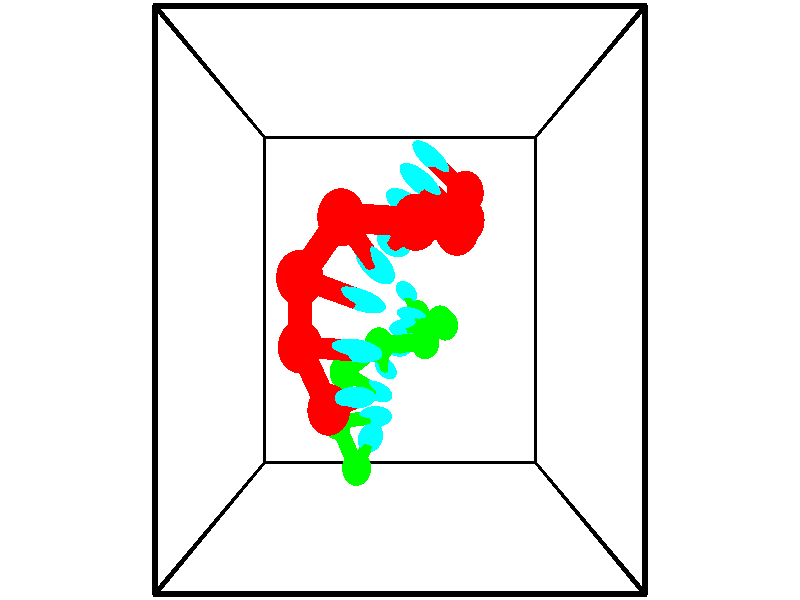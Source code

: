 // switches for output
#declare DRAW_BASES = 1; // possible values are 0, 1; only relevant for DNA ribbons
#declare DRAW_BASES_TYPE = 3; // possible values are 1, 2, 3; only relevant for DNA ribbons
#declare DRAW_FOG = 0; // set to 1 to enable fog

#include "colors.inc"

#include "transforms.inc"
background { rgb <1, 1, 1>}

#default {
   normal{
       ripples 0.25
       frequency 0.20
       turbulence 0.2
       lambda 5
   }
	finish {
		phong 0.1
		phong_size 40.
	}
}

// original window dimensions: 1024x640


// camera settings

camera {
	sky <-0, 1, 0>
	up <-0, 1, 0>
	right 1.6 * <1, 0, 0>
	location <2.5, 2.5, 11.1562>
	look_at <2.5, 2.5, 2.5>
	direction <0, 0, -8.6562>
	angle 67.0682
}


# declare cpy_camera_pos = <2.5, 2.5, 11.1562>;
# if (DRAW_FOG = 1)
fog {
	fog_type 2
	up vnormalize(cpy_camera_pos)
	color rgbt<1,1,1,0.3>
	distance 1e-5
	fog_alt 3e-3
	fog_offset 4
}
# end


// LIGHTS

# declare lum = 6;
global_settings {
	ambient_light rgb lum * <0.05, 0.05, 0.05>
	max_trace_level 15
}# declare cpy_direct_light_amount = 0.25;
light_source
{	1000 * <-1, -1, 1>,
	rgb lum * cpy_direct_light_amount
	parallel
}

light_source
{	1000 * <1, 1, -1>,
	rgb lum * cpy_direct_light_amount
	parallel
}

// strand 0

// nucleotide -1

// particle -1
sphere {
	<3.381344, 3.705797, 2.975098> 0.250000
	pigment { color rgbt <1,0,0,0> }
	no_shadow
}
cylinder {
	<3.105480, 3.890549, 3.198181>,  <2.939962, 4.001400, 3.332031>, 0.100000
	pigment { color rgbt <1,0,0,0> }
	no_shadow
}
cylinder {
	<3.105480, 3.890549, 3.198181>,  <3.381344, 3.705797, 2.975098>, 0.100000
	pigment { color rgbt <1,0,0,0> }
	no_shadow
}

// particle -1
sphere {
	<3.105480, 3.890549, 3.198181> 0.100000
	pigment { color rgbt <1,0,0,0> }
	no_shadow
}
sphere {
	0, 1
	scale<0.080000,0.200000,0.300000>
	matrix <-0.438297, -0.879324, 0.186237,
		0.576425, -0.116002, 0.808874,
		-0.689659, 0.461879, 0.557708,
		2.898582, 4.029112, 3.365494>
	pigment { color rgbt <0,1,1,0> }
	no_shadow
}
cylinder {
	<3.313335, 3.336447, 3.546285>,  <3.381344, 3.705797, 2.975098>, 0.130000
	pigment { color rgbt <1,0,0,0> }
	no_shadow
}

// nucleotide -1

// particle -1
sphere {
	<3.313335, 3.336447, 3.546285> 0.250000
	pigment { color rgbt <1,0,0,0> }
	no_shadow
}
cylinder {
	<2.992477, 3.549713, 3.653839>,  <2.799963, 3.677673, 3.718371>, 0.100000
	pigment { color rgbt <1,0,0,0> }
	no_shadow
}
cylinder {
	<2.992477, 3.549713, 3.653839>,  <3.313335, 3.336447, 3.546285>, 0.100000
	pigment { color rgbt <1,0,0,0> }
	no_shadow
}

// particle -1
sphere {
	<2.992477, 3.549713, 3.653839> 0.100000
	pigment { color rgbt <1,0,0,0> }
	no_shadow
}
sphere {
	0, 1
	scale<0.080000,0.200000,0.300000>
	matrix <-0.448289, -0.835158, 0.318666,
		0.394463, 0.135078, 0.908930,
		-0.802145, 0.533165, 0.268885,
		2.751834, 3.709663, 3.734505>
	pigment { color rgbt <0,1,1,0> }
	no_shadow
}
cylinder {
	<3.151738, 3.172067, 4.253642>,  <3.313335, 3.336447, 3.546285>, 0.130000
	pigment { color rgbt <1,0,0,0> }
	no_shadow
}

// nucleotide -1

// particle -1
sphere {
	<3.151738, 3.172067, 4.253642> 0.250000
	pigment { color rgbt <1,0,0,0> }
	no_shadow
}
cylinder {
	<2.826252, 3.325455, 4.078911>,  <2.630960, 3.417488, 3.974072>, 0.100000
	pigment { color rgbt <1,0,0,0> }
	no_shadow
}
cylinder {
	<2.826252, 3.325455, 4.078911>,  <3.151738, 3.172067, 4.253642>, 0.100000
	pigment { color rgbt <1,0,0,0> }
	no_shadow
}

// particle -1
sphere {
	<2.826252, 3.325455, 4.078911> 0.100000
	pigment { color rgbt <1,0,0,0> }
	no_shadow
}
sphere {
	0, 1
	scale<0.080000,0.200000,0.300000>
	matrix <-0.554664, -0.736997, 0.386242,
		-0.173829, 0.556584, 0.812402,
		-0.813715, 0.383470, -0.436829,
		2.582138, 3.440496, 3.947862>
	pigment { color rgbt <0,1,1,0> }
	no_shadow
}
cylinder {
	<2.666485, 3.183063, 4.790481>,  <3.151738, 3.172067, 4.253642>, 0.130000
	pigment { color rgbt <1,0,0,0> }
	no_shadow
}

// nucleotide -1

// particle -1
sphere {
	<2.666485, 3.183063, 4.790481> 0.250000
	pigment { color rgbt <1,0,0,0> }
	no_shadow
}
cylinder {
	<2.526550, 3.112411, 4.422478>,  <2.442590, 3.070020, 4.201675>, 0.100000
	pigment { color rgbt <1,0,0,0> }
	no_shadow
}
cylinder {
	<2.526550, 3.112411, 4.422478>,  <2.666485, 3.183063, 4.790481>, 0.100000
	pigment { color rgbt <1,0,0,0> }
	no_shadow
}

// particle -1
sphere {
	<2.526550, 3.112411, 4.422478> 0.100000
	pigment { color rgbt <1,0,0,0> }
	no_shadow
}
sphere {
	0, 1
	scale<0.080000,0.200000,0.300000>
	matrix <-0.473454, -0.814080, 0.336325,
		-0.808366, 0.553241, 0.201169,
		-0.349836, -0.176630, -0.920009,
		2.421599, 3.059422, 4.146475>
	pigment { color rgbt <0,1,1,0> }
	no_shadow
}
cylinder {
	<1.889266, 3.218465, 4.856082>,  <2.666485, 3.183063, 4.790481>, 0.130000
	pigment { color rgbt <1,0,0,0> }
	no_shadow
}

// nucleotide -1

// particle -1
sphere {
	<1.889266, 3.218465, 4.856082> 0.250000
	pigment { color rgbt <1,0,0,0> }
	no_shadow
}
cylinder {
	<2.080311, 2.995789, 4.584206>,  <2.194938, 2.862183, 4.421080>, 0.100000
	pigment { color rgbt <1,0,0,0> }
	no_shadow
}
cylinder {
	<2.080311, 2.995789, 4.584206>,  <1.889266, 3.218465, 4.856082>, 0.100000
	pigment { color rgbt <1,0,0,0> }
	no_shadow
}

// particle -1
sphere {
	<2.080311, 2.995789, 4.584206> 0.100000
	pigment { color rgbt <1,0,0,0> }
	no_shadow
}
sphere {
	0, 1
	scale<0.080000,0.200000,0.300000>
	matrix <-0.303042, -0.830541, 0.467298,
		-0.824645, -0.017221, -0.565388,
		0.477625, -0.556692, -0.679683,
		2.223595, 2.828781, 4.380298>
	pigment { color rgbt <0,1,1,0> }
	no_shadow
}
cylinder {
	<1.427149, 2.697530, 4.686727>,  <1.889266, 3.218465, 4.856082>, 0.130000
	pigment { color rgbt <1,0,0,0> }
	no_shadow
}

// nucleotide -1

// particle -1
sphere {
	<1.427149, 2.697530, 4.686727> 0.250000
	pigment { color rgbt <1,0,0,0> }
	no_shadow
}
cylinder {
	<1.788017, 2.583832, 4.556931>,  <2.004538, 2.515613, 4.479053>, 0.100000
	pigment { color rgbt <1,0,0,0> }
	no_shadow
}
cylinder {
	<1.788017, 2.583832, 4.556931>,  <1.427149, 2.697530, 4.686727>, 0.100000
	pigment { color rgbt <1,0,0,0> }
	no_shadow
}

// particle -1
sphere {
	<1.788017, 2.583832, 4.556931> 0.100000
	pigment { color rgbt <1,0,0,0> }
	no_shadow
}
sphere {
	0, 1
	scale<0.080000,0.200000,0.300000>
	matrix <-0.165219, -0.922534, 0.348760,
		-0.398488, -0.261029, -0.879245,
		0.902169, -0.284245, -0.324492,
		2.058668, 2.498558, 4.459583>
	pigment { color rgbt <0,1,1,0> }
	no_shadow
}
cylinder {
	<1.361338, 2.054850, 4.272188>,  <1.427149, 2.697530, 4.686727>, 0.130000
	pigment { color rgbt <1,0,0,0> }
	no_shadow
}

// nucleotide -1

// particle -1
sphere {
	<1.361338, 2.054850, 4.272188> 0.250000
	pigment { color rgbt <1,0,0,0> }
	no_shadow
}
cylinder {
	<1.737450, 2.042786, 4.407814>,  <1.963117, 2.035547, 4.489190>, 0.100000
	pigment { color rgbt <1,0,0,0> }
	no_shadow
}
cylinder {
	<1.737450, 2.042786, 4.407814>,  <1.361338, 2.054850, 4.272188>, 0.100000
	pigment { color rgbt <1,0,0,0> }
	no_shadow
}

// particle -1
sphere {
	<1.737450, 2.042786, 4.407814> 0.100000
	pigment { color rgbt <1,0,0,0> }
	no_shadow
}
sphere {
	0, 1
	scale<0.080000,0.200000,0.300000>
	matrix <-0.182329, -0.885757, 0.426839,
		0.287456, -0.463169, -0.838358,
		0.940279, -0.030160, 0.339065,
		2.019534, 2.033738, 4.509533>
	pigment { color rgbt <0,1,1,0> }
	no_shadow
}
cylinder {
	<1.665854, 1.426607, 4.070425>,  <1.361338, 2.054850, 4.272188>, 0.130000
	pigment { color rgbt <1,0,0,0> }
	no_shadow
}

// nucleotide -1

// particle -1
sphere {
	<1.665854, 1.426607, 4.070425> 0.250000
	pigment { color rgbt <1,0,0,0> }
	no_shadow
}
cylinder {
	<1.864651, 1.537064, 4.399483>,  <1.983929, 1.603338, 4.596918>, 0.100000
	pigment { color rgbt <1,0,0,0> }
	no_shadow
}
cylinder {
	<1.864651, 1.537064, 4.399483>,  <1.665854, 1.426607, 4.070425>, 0.100000
	pigment { color rgbt <1,0,0,0> }
	no_shadow
}

// particle -1
sphere {
	<1.864651, 1.537064, 4.399483> 0.100000
	pigment { color rgbt <1,0,0,0> }
	no_shadow
}
sphere {
	0, 1
	scale<0.080000,0.200000,0.300000>
	matrix <-0.077487, -0.930105, 0.359027,
		0.864289, -0.242177, -0.440857,
		0.496992, 0.276142, 0.822645,
		2.013748, 1.619906, 4.646276>
	pigment { color rgbt <0,1,1,0> }
	no_shadow
}
// strand 1

// nucleotide -1

// particle -1
sphere {
	<1.746256, 0.068525, 0.676233> 0.250000
	pigment { color rgbt <0,1,0,0> }
	no_shadow
}
cylinder {
	<1.894908, 0.359726, 0.906677>,  <1.984099, 0.534447, 1.044944>, 0.100000
	pigment { color rgbt <0,1,0,0> }
	no_shadow
}
cylinder {
	<1.894908, 0.359726, 0.906677>,  <1.746256, 0.068525, 0.676233>, 0.100000
	pigment { color rgbt <0,1,0,0> }
	no_shadow
}

// particle -1
sphere {
	<1.894908, 0.359726, 0.906677> 0.100000
	pigment { color rgbt <0,1,0,0> }
	no_shadow
}
sphere {
	0, 1
	scale<0.080000,0.200000,0.300000>
	matrix <0.101182, 0.585096, -0.804627,
		-0.922850, 0.357316, 0.143779,
		0.371631, 0.728002, 0.576110,
		2.006397, 0.578127, 1.079510>
	pigment { color rgbt <0,1,1,0> }
	no_shadow
}
cylinder {
	<1.403324, 0.726476, 0.632814>,  <1.746256, 0.068525, 0.676233>, 0.130000
	pigment { color rgbt <0,1,0,0> }
	no_shadow
}

// nucleotide -1

// particle -1
sphere {
	<1.403324, 0.726476, 0.632814> 0.250000
	pigment { color rgbt <0,1,0,0> }
	no_shadow
}
cylinder {
	<1.784939, 0.786331, 0.736679>,  <2.013907, 0.822244, 0.798998>, 0.100000
	pigment { color rgbt <0,1,0,0> }
	no_shadow
}
cylinder {
	<1.784939, 0.786331, 0.736679>,  <1.403324, 0.726476, 0.632814>, 0.100000
	pigment { color rgbt <0,1,0,0> }
	no_shadow
}

// particle -1
sphere {
	<1.784939, 0.786331, 0.736679> 0.100000
	pigment { color rgbt <0,1,0,0> }
	no_shadow
}
sphere {
	0, 1
	scale<0.080000,0.200000,0.300000>
	matrix <0.117292, 0.610882, -0.782985,
		-0.275787, 0.777452, 0.565252,
		0.954036, 0.149637, 0.259662,
		2.071150, 0.831222, 0.814578>
	pigment { color rgbt <0,1,1,0> }
	no_shadow
}
cylinder {
	<1.547333, 1.472169, 0.818374>,  <1.403324, 0.726476, 0.632814>, 0.130000
	pigment { color rgbt <0,1,0,0> }
	no_shadow
}

// nucleotide -1

// particle -1
sphere {
	<1.547333, 1.472169, 0.818374> 0.250000
	pigment { color rgbt <0,1,0,0> }
	no_shadow
}
cylinder {
	<1.863024, 1.292404, 0.650970>,  <2.052438, 1.184545, 0.550528>, 0.100000
	pigment { color rgbt <0,1,0,0> }
	no_shadow
}
cylinder {
	<1.863024, 1.292404, 0.650970>,  <1.547333, 1.472169, 0.818374>, 0.100000
	pigment { color rgbt <0,1,0,0> }
	no_shadow
}

// particle -1
sphere {
	<1.863024, 1.292404, 0.650970> 0.100000
	pigment { color rgbt <0,1,0,0> }
	no_shadow
}
sphere {
	0, 1
	scale<0.080000,0.200000,0.300000>
	matrix <0.068004, 0.741264, -0.667759,
		0.610326, 0.498553, 0.615587,
		0.789226, -0.449413, -0.418509,
		2.099792, 1.157580, 0.525418>
	pigment { color rgbt <0,1,1,0> }
	no_shadow
}
cylinder {
	<2.140655, 1.860206, 0.851164>,  <1.547333, 1.472169, 0.818374>, 0.130000
	pigment { color rgbt <0,1,0,0> }
	no_shadow
}

// nucleotide -1

// particle -1
sphere {
	<2.140655, 1.860206, 0.851164> 0.250000
	pigment { color rgbt <0,1,0,0> }
	no_shadow
}
cylinder {
	<2.200671, 1.636765, 0.524864>,  <2.236681, 1.502699, 0.329084>, 0.100000
	pigment { color rgbt <0,1,0,0> }
	no_shadow
}
cylinder {
	<2.200671, 1.636765, 0.524864>,  <2.140655, 1.860206, 0.851164>, 0.100000
	pigment { color rgbt <0,1,0,0> }
	no_shadow
}

// particle -1
sphere {
	<2.200671, 1.636765, 0.524864> 0.100000
	pigment { color rgbt <0,1,0,0> }
	no_shadow
}
sphere {
	0, 1
	scale<0.080000,0.200000,0.300000>
	matrix <0.286031, 0.814332, -0.505024,
		0.946401, -0.157556, 0.281961,
		0.150040, -0.558604, -0.815751,
		2.245683, 1.469183, 0.280139>
	pigment { color rgbt <0,1,1,0> }
	no_shadow
}
cylinder {
	<2.942295, 1.883131, 0.544926>,  <2.140655, 1.860206, 0.851164>, 0.130000
	pigment { color rgbt <0,1,0,0> }
	no_shadow
}

// nucleotide -1

// particle -1
sphere {
	<2.942295, 1.883131, 0.544926> 0.250000
	pigment { color rgbt <0,1,0,0> }
	no_shadow
}
cylinder {
	<2.659877, 1.819733, 0.268845>,  <2.490426, 1.781694, 0.103196>, 0.100000
	pigment { color rgbt <0,1,0,0> }
	no_shadow
}
cylinder {
	<2.659877, 1.819733, 0.268845>,  <2.942295, 1.883131, 0.544926>, 0.100000
	pigment { color rgbt <0,1,0,0> }
	no_shadow
}

// particle -1
sphere {
	<2.659877, 1.819733, 0.268845> 0.100000
	pigment { color rgbt <0,1,0,0> }
	no_shadow
}
sphere {
	0, 1
	scale<0.080000,0.200000,0.300000>
	matrix <0.367693, 0.750915, -0.548569,
		0.605228, -0.641097, -0.471903,
		-0.706046, -0.158494, -0.690203,
		2.448063, 1.772184, 0.061784>
	pigment { color rgbt <0,1,1,0> }
	no_shadow
}
cylinder {
	<3.247802, 2.165188, -0.072182>,  <2.942295, 1.883131, 0.544926>, 0.130000
	pigment { color rgbt <0,1,0,0> }
	no_shadow
}

// nucleotide -1

// particle -1
sphere {
	<3.247802, 2.165188, -0.072182> 0.250000
	pigment { color rgbt <0,1,0,0> }
	no_shadow
}
cylinder {
	<2.869428, 2.105438, -0.187347>,  <2.642403, 2.069589, -0.256446>, 0.100000
	pigment { color rgbt <0,1,0,0> }
	no_shadow
}
cylinder {
	<2.869428, 2.105438, -0.187347>,  <3.247802, 2.165188, -0.072182>, 0.100000
	pigment { color rgbt <0,1,0,0> }
	no_shadow
}

// particle -1
sphere {
	<2.869428, 2.105438, -0.187347> 0.100000
	pigment { color rgbt <0,1,0,0> }
	no_shadow
}
sphere {
	0, 1
	scale<0.080000,0.200000,0.300000>
	matrix <0.073647, 0.765550, -0.639147,
		0.315883, -0.625796, -0.713160,
		-0.945935, -0.149374, -0.287912,
		2.585647, 2.060626, -0.273721>
	pigment { color rgbt <0,1,1,0> }
	no_shadow
}
cylinder {
	<3.394116, 2.083070, -0.764900>,  <3.247802, 2.165188, -0.072182>, 0.130000
	pigment { color rgbt <0,1,0,0> }
	no_shadow
}

// nucleotide -1

// particle -1
sphere {
	<3.394116, 2.083070, -0.764900> 0.250000
	pigment { color rgbt <0,1,0,0> }
	no_shadow
}
cylinder {
	<3.014251, 2.178406, -0.683578>,  <2.786331, 2.235607, -0.634786>, 0.100000
	pigment { color rgbt <0,1,0,0> }
	no_shadow
}
cylinder {
	<3.014251, 2.178406, -0.683578>,  <3.394116, 2.083070, -0.764900>, 0.100000
	pigment { color rgbt <0,1,0,0> }
	no_shadow
}

// particle -1
sphere {
	<3.014251, 2.178406, -0.683578> 0.100000
	pigment { color rgbt <0,1,0,0> }
	no_shadow
}
sphere {
	0, 1
	scale<0.080000,0.200000,0.300000>
	matrix <0.103817, 0.851739, -0.513579,
		-0.295567, -0.466621, -0.833609,
		-0.949664, 0.238340, 0.203303,
		2.729352, 2.249908, -0.622588>
	pigment { color rgbt <0,1,1,0> }
	no_shadow
}
cylinder {
	<2.859497, 2.248852, -1.324788>,  <3.394116, 2.083070, -0.764900>, 0.130000
	pigment { color rgbt <0,1,0,0> }
	no_shadow
}

// nucleotide -1

// particle -1
sphere {
	<2.859497, 2.248852, -1.324788> 0.250000
	pigment { color rgbt <0,1,0,0> }
	no_shadow
}
cylinder {
	<2.727857, 2.466309, -1.015945>,  <2.648872, 2.596782, -0.830640>, 0.100000
	pigment { color rgbt <0,1,0,0> }
	no_shadow
}
cylinder {
	<2.727857, 2.466309, -1.015945>,  <2.859497, 2.248852, -1.324788>, 0.100000
	pigment { color rgbt <0,1,0,0> }
	no_shadow
}

// particle -1
sphere {
	<2.727857, 2.466309, -1.015945> 0.100000
	pigment { color rgbt <0,1,0,0> }
	no_shadow
}
sphere {
	0, 1
	scale<0.080000,0.200000,0.300000>
	matrix <0.139975, 0.836705, -0.529463,
		-0.933862, -0.066172, -0.351457,
		-0.329102, 0.543641, 0.772105,
		2.629126, 2.629401, -0.784314>
	pigment { color rgbt <0,1,1,0> }
	no_shadow
}
// box output
cylinder {
	<0.000000, 0.000000, 0.000000>,  <5.000000, 0.000000, 0.000000>, 0.025000
	pigment { color rgbt <0,0,0,0> }
	no_shadow
}
cylinder {
	<0.000000, 0.000000, 0.000000>,  <0.000000, 5.000000, 0.000000>, 0.025000
	pigment { color rgbt <0,0,0,0> }
	no_shadow
}
cylinder {
	<0.000000, 0.000000, 0.000000>,  <0.000000, 0.000000, 5.000000>, 0.025000
	pigment { color rgbt <0,0,0,0> }
	no_shadow
}
cylinder {
	<5.000000, 5.000000, 5.000000>,  <0.000000, 5.000000, 5.000000>, 0.025000
	pigment { color rgbt <0,0,0,0> }
	no_shadow
}
cylinder {
	<5.000000, 5.000000, 5.000000>,  <5.000000, 0.000000, 5.000000>, 0.025000
	pigment { color rgbt <0,0,0,0> }
	no_shadow
}
cylinder {
	<5.000000, 5.000000, 5.000000>,  <5.000000, 5.000000, 0.000000>, 0.025000
	pigment { color rgbt <0,0,0,0> }
	no_shadow
}
cylinder {
	<0.000000, 0.000000, 5.000000>,  <0.000000, 5.000000, 5.000000>, 0.025000
	pigment { color rgbt <0,0,0,0> }
	no_shadow
}
cylinder {
	<0.000000, 0.000000, 5.000000>,  <5.000000, 0.000000, 5.000000>, 0.025000
	pigment { color rgbt <0,0,0,0> }
	no_shadow
}
cylinder {
	<5.000000, 5.000000, 0.000000>,  <0.000000, 5.000000, 0.000000>, 0.025000
	pigment { color rgbt <0,0,0,0> }
	no_shadow
}
cylinder {
	<5.000000, 5.000000, 0.000000>,  <5.000000, 0.000000, 0.000000>, 0.025000
	pigment { color rgbt <0,0,0,0> }
	no_shadow
}
cylinder {
	<5.000000, 0.000000, 5.000000>,  <5.000000, 0.000000, 0.000000>, 0.025000
	pigment { color rgbt <0,0,0,0> }
	no_shadow
}
cylinder {
	<0.000000, 5.000000, 0.000000>,  <0.000000, 5.000000, 5.000000>, 0.025000
	pigment { color rgbt <0,0,0,0> }
	no_shadow
}
// end of box output
